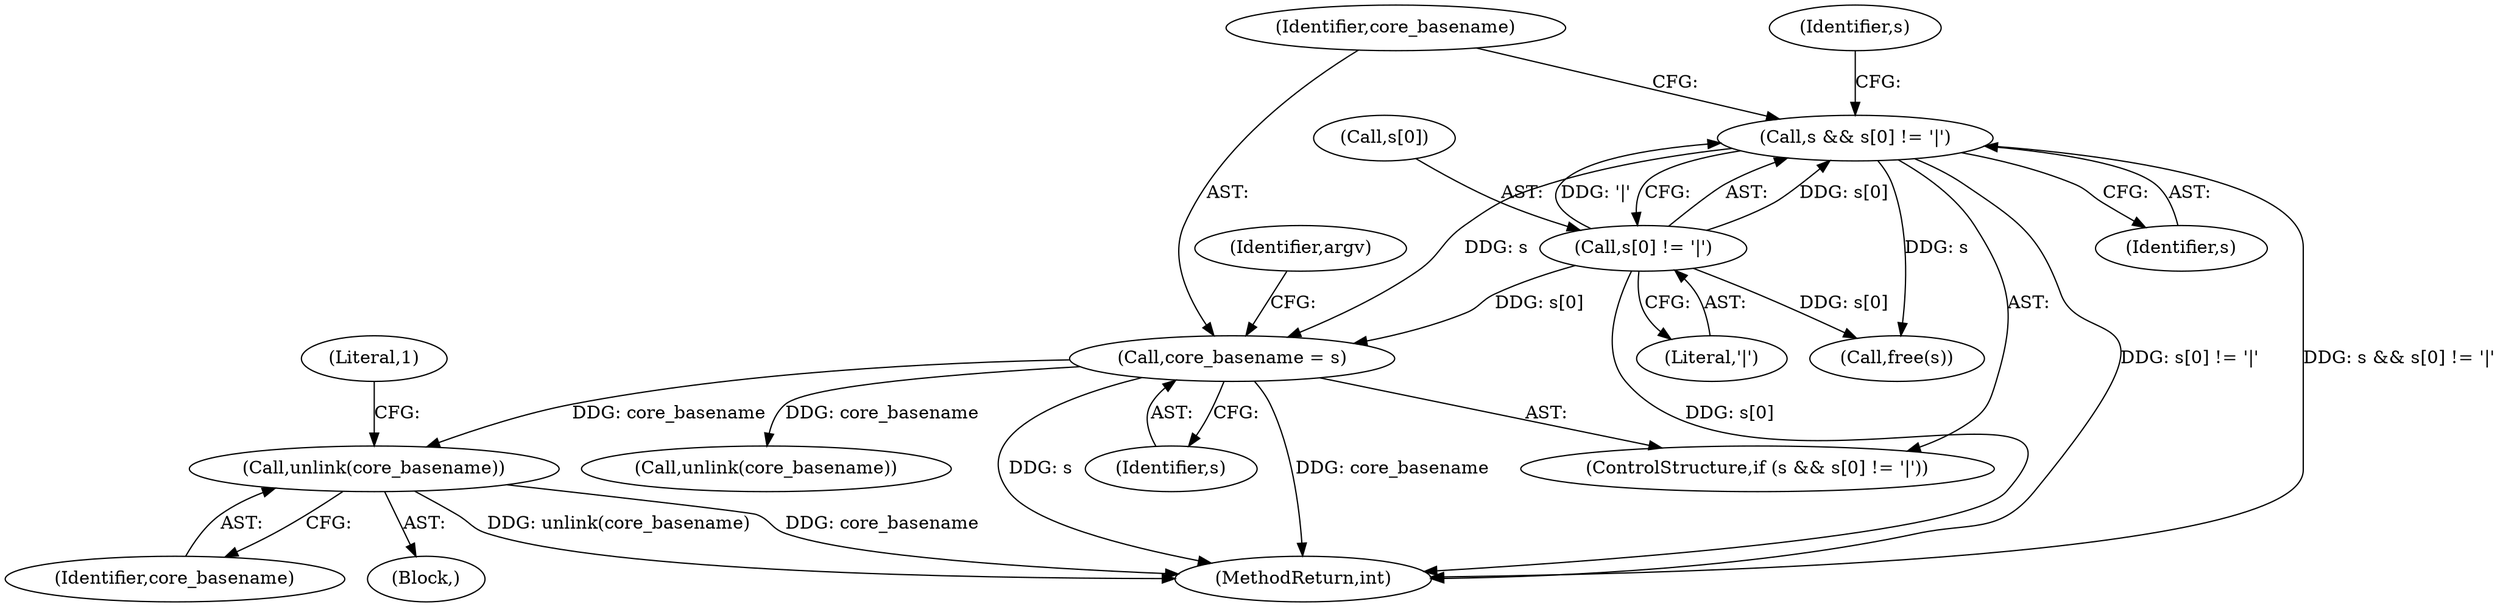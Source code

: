 digraph "0_abrt_80408e9e24a1c10f85fd969e1853e0f192157f92_0@API" {
"1001153" [label="(Call,unlink(core_basename))"];
"1000337" [label="(Call,core_basename = s)"];
"1000330" [label="(Call,s && s[0] != '|')"];
"1000332" [label="(Call,s[0] != '|')"];
"1000341" [label="(Call,free(s))"];
"1000336" [label="(Literal,'|')"];
"1000333" [label="(Call,s[0])"];
"1001153" [label="(Call,unlink(core_basename))"];
"1000330" [label="(Call,s && s[0] != '|')"];
"1000342" [label="(Identifier,s)"];
"1000332" [label="(Call,s[0] != '|')"];
"1000347" [label="(Identifier,argv)"];
"1000337" [label="(Call,core_basename = s)"];
"1001138" [label="(Call,unlink(core_basename))"];
"1000331" [label="(Identifier,s)"];
"1000339" [label="(Identifier,s)"];
"1000338" [label="(Identifier,core_basename)"];
"1001168" [label="(MethodReturn,int)"];
"1001154" [label="(Identifier,core_basename)"];
"1000329" [label="(ControlStructure,if (s && s[0] != '|'))"];
"1001150" [label="(Block,)"];
"1001156" [label="(Literal,1)"];
"1001153" -> "1001150"  [label="AST: "];
"1001153" -> "1001154"  [label="CFG: "];
"1001154" -> "1001153"  [label="AST: "];
"1001156" -> "1001153"  [label="CFG: "];
"1001153" -> "1001168"  [label="DDG: core_basename"];
"1001153" -> "1001168"  [label="DDG: unlink(core_basename)"];
"1000337" -> "1001153"  [label="DDG: core_basename"];
"1000337" -> "1000329"  [label="AST: "];
"1000337" -> "1000339"  [label="CFG: "];
"1000338" -> "1000337"  [label="AST: "];
"1000339" -> "1000337"  [label="AST: "];
"1000347" -> "1000337"  [label="CFG: "];
"1000337" -> "1001168"  [label="DDG: s"];
"1000337" -> "1001168"  [label="DDG: core_basename"];
"1000330" -> "1000337"  [label="DDG: s"];
"1000332" -> "1000337"  [label="DDG: s[0]"];
"1000337" -> "1001138"  [label="DDG: core_basename"];
"1000330" -> "1000329"  [label="AST: "];
"1000330" -> "1000331"  [label="CFG: "];
"1000330" -> "1000332"  [label="CFG: "];
"1000331" -> "1000330"  [label="AST: "];
"1000332" -> "1000330"  [label="AST: "];
"1000338" -> "1000330"  [label="CFG: "];
"1000342" -> "1000330"  [label="CFG: "];
"1000330" -> "1001168"  [label="DDG: s[0] != '|'"];
"1000330" -> "1001168"  [label="DDG: s && s[0] != '|'"];
"1000332" -> "1000330"  [label="DDG: s[0]"];
"1000332" -> "1000330"  [label="DDG: '|'"];
"1000330" -> "1000341"  [label="DDG: s"];
"1000332" -> "1000336"  [label="CFG: "];
"1000333" -> "1000332"  [label="AST: "];
"1000336" -> "1000332"  [label="AST: "];
"1000332" -> "1001168"  [label="DDG: s[0]"];
"1000332" -> "1000341"  [label="DDG: s[0]"];
}
